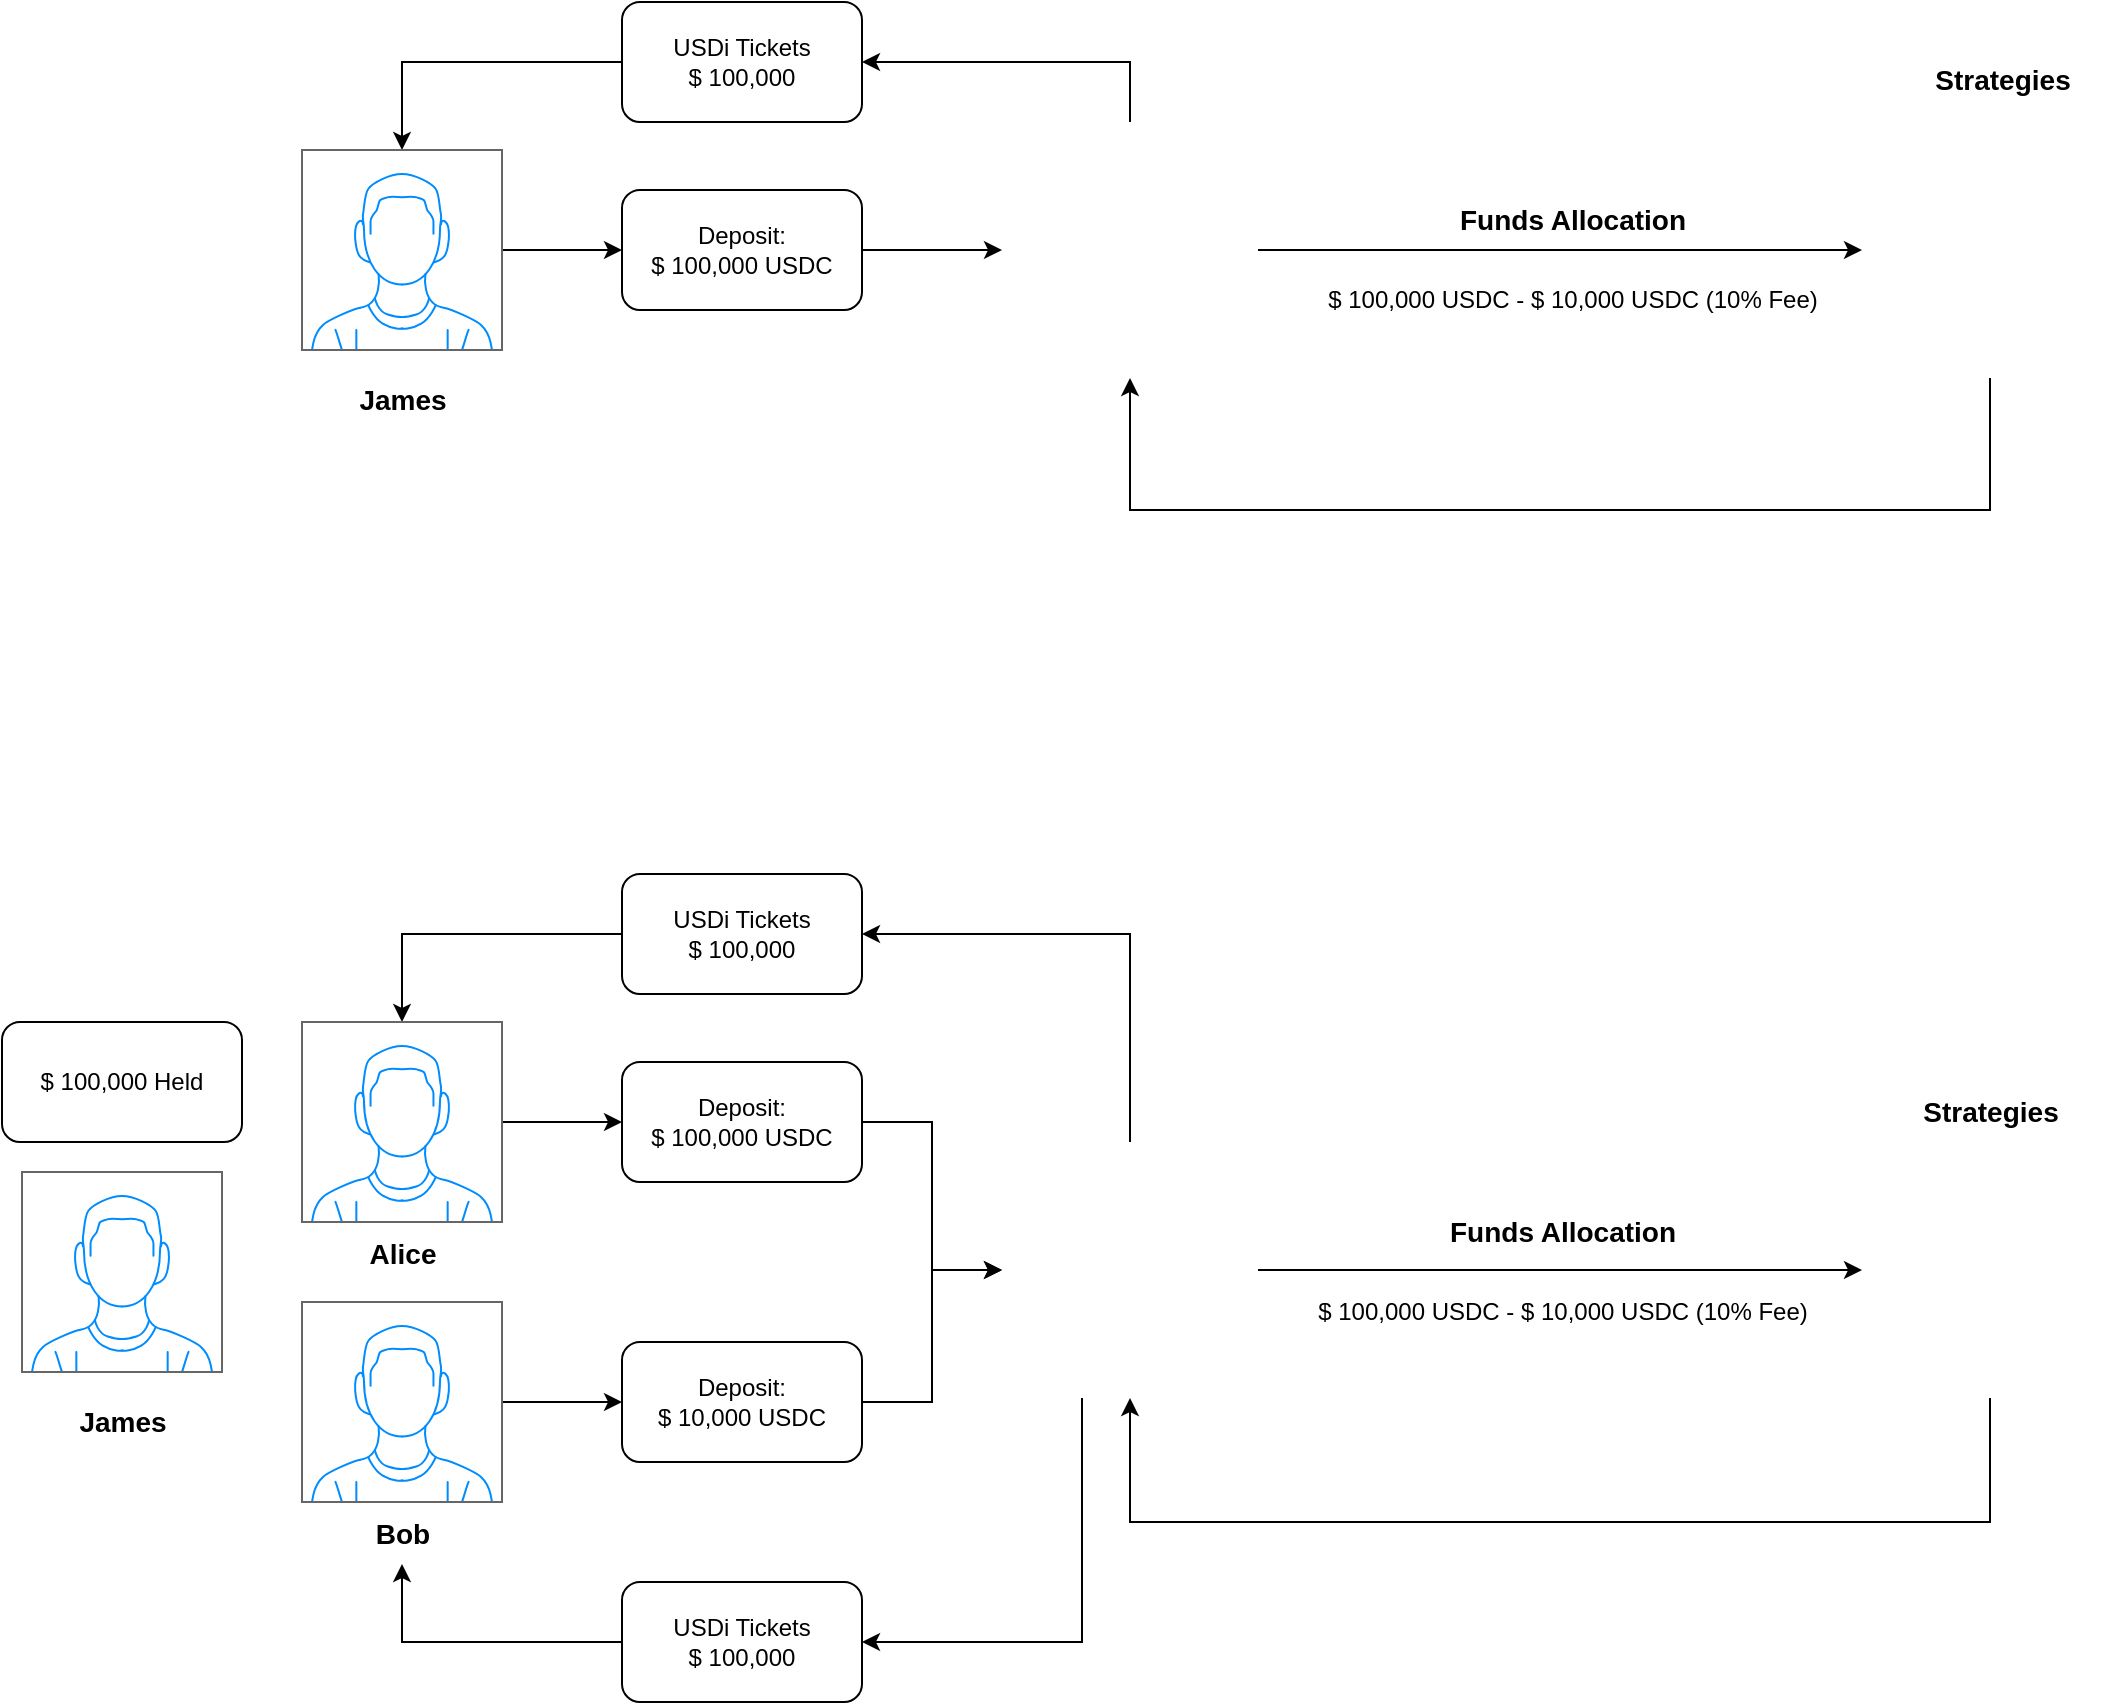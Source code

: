 <mxfile version="20.2.5" type="github">
  <diagram id="_vFJqaGQAh5Z3tcA5GTo" name="Página-1">
    <mxGraphModel dx="2105" dy="1716" grid="1" gridSize="10" guides="1" tooltips="1" connect="1" arrows="1" fold="1" page="1" pageScale="1" pageWidth="827" pageHeight="1169" math="0" shadow="0">
      <root>
        <mxCell id="0" />
        <mxCell id="1" parent="0" />
        <mxCell id="jvoHZDlcRhFGuNJNGTSo-19" value="" style="edgeStyle=orthogonalEdgeStyle;rounded=0;orthogonalLoop=1;jettySize=auto;html=1;" edge="1" parent="1" source="jvoHZDlcRhFGuNJNGTSo-2" target="jvoHZDlcRhFGuNJNGTSo-15">
          <mxGeometry relative="1" as="geometry" />
        </mxCell>
        <mxCell id="jvoHZDlcRhFGuNJNGTSo-2" value="Deposit:&lt;br&gt;$ 100,000 USDC" style="rounded=1;whiteSpace=wrap;html=1;" vertex="1" parent="1">
          <mxGeometry x="250" y="130" width="120" height="60" as="geometry" />
        </mxCell>
        <mxCell id="jvoHZDlcRhFGuNJNGTSo-20" style="edgeStyle=orthogonalEdgeStyle;rounded=0;orthogonalLoop=1;jettySize=auto;html=1;" edge="1" parent="1" source="jvoHZDlcRhFGuNJNGTSo-6" target="jvoHZDlcRhFGuNJNGTSo-10">
          <mxGeometry relative="1" as="geometry" />
        </mxCell>
        <mxCell id="jvoHZDlcRhFGuNJNGTSo-6" value="USDi Tickets&lt;br&gt;$ 100,000" style="rounded=1;whiteSpace=wrap;html=1;" vertex="1" parent="1">
          <mxGeometry x="250" y="36" width="120" height="60" as="geometry" />
        </mxCell>
        <mxCell id="jvoHZDlcRhFGuNJNGTSo-14" value="" style="edgeStyle=orthogonalEdgeStyle;rounded=0;orthogonalLoop=1;jettySize=auto;html=1;" edge="1" parent="1" source="jvoHZDlcRhFGuNJNGTSo-10" target="jvoHZDlcRhFGuNJNGTSo-2">
          <mxGeometry relative="1" as="geometry" />
        </mxCell>
        <mxCell id="jvoHZDlcRhFGuNJNGTSo-10" value="" style="verticalLabelPosition=bottom;shadow=0;dashed=0;align=center;html=1;verticalAlign=top;strokeWidth=1;shape=mxgraph.mockup.containers.userMale;strokeColor=#666666;strokeColor2=#008cff;" vertex="1" parent="1">
          <mxGeometry x="90" y="110" width="100" height="100" as="geometry" />
        </mxCell>
        <mxCell id="jvoHZDlcRhFGuNJNGTSo-18" value="" style="edgeStyle=orthogonalEdgeStyle;rounded=0;orthogonalLoop=1;jettySize=auto;html=1;" edge="1" parent="1" source="jvoHZDlcRhFGuNJNGTSo-15" target="jvoHZDlcRhFGuNJNGTSo-6">
          <mxGeometry relative="1" as="geometry">
            <Array as="points">
              <mxPoint x="504" y="66" />
            </Array>
          </mxGeometry>
        </mxCell>
        <mxCell id="jvoHZDlcRhFGuNJNGTSo-22" value="" style="edgeStyle=orthogonalEdgeStyle;rounded=0;orthogonalLoop=1;jettySize=auto;html=1;" edge="1" parent="1" source="jvoHZDlcRhFGuNJNGTSo-15" target="jvoHZDlcRhFGuNJNGTSo-21">
          <mxGeometry relative="1" as="geometry" />
        </mxCell>
        <mxCell id="jvoHZDlcRhFGuNJNGTSo-51" style="edgeStyle=orthogonalEdgeStyle;rounded=0;orthogonalLoop=1;jettySize=auto;html=1;entryX=1;entryY=0.5;entryDx=0;entryDy=0;fontSize=14;" edge="1" parent="1" source="jvoHZDlcRhFGuNJNGTSo-15" target="jvoHZDlcRhFGuNJNGTSo-50">
          <mxGeometry relative="1" as="geometry">
            <Array as="points">
              <mxPoint x="480" y="420" />
            </Array>
          </mxGeometry>
        </mxCell>
        <mxCell id="jvoHZDlcRhFGuNJNGTSo-15" value="" style="shape=image;html=1;verticalAlign=top;verticalLabelPosition=bottom;labelBackgroundColor=#ffffff;imageAspect=0;aspect=fixed;image=https://cdn3.iconfinder.com/data/icons/finance-152/64/1-128.png" vertex="1" parent="1">
          <mxGeometry x="440" y="170" width="128" height="128" as="geometry" />
        </mxCell>
        <mxCell id="jvoHZDlcRhFGuNJNGTSo-27" style="edgeStyle=orthogonalEdgeStyle;rounded=0;orthogonalLoop=1;jettySize=auto;html=1;entryX=0.5;entryY=1;entryDx=0;entryDy=0;fontSize=14;" edge="1" parent="1" source="jvoHZDlcRhFGuNJNGTSo-21" target="jvoHZDlcRhFGuNJNGTSo-15">
          <mxGeometry relative="1" as="geometry">
            <Array as="points">
              <mxPoint x="934" y="360" />
              <mxPoint x="504" y="360" />
              <mxPoint x="504" y="318" />
            </Array>
          </mxGeometry>
        </mxCell>
        <mxCell id="jvoHZDlcRhFGuNJNGTSo-21" value="" style="shape=image;html=1;verticalAlign=top;verticalLabelPosition=bottom;labelBackgroundColor=#ffffff;imageAspect=0;aspect=fixed;image=https://cdn4.iconfinder.com/data/icons/success-filloutline/64/Income-cash-money-banking-business-128.png" vertex="1" parent="1">
          <mxGeometry x="870" y="170" width="128" height="128" as="geometry" />
        </mxCell>
        <mxCell id="jvoHZDlcRhFGuNJNGTSo-23" value="&lt;b&gt;&lt;font style=&quot;font-size: 14px;&quot;&gt;Funds Allocation&lt;/font&gt;&lt;/b&gt;" style="text;html=1;align=center;verticalAlign=middle;resizable=0;points=[];autosize=1;strokeColor=none;fillColor=none;" vertex="1" parent="1">
          <mxGeometry x="650" y="200" width="140" height="30" as="geometry" />
        </mxCell>
        <mxCell id="jvoHZDlcRhFGuNJNGTSo-25" value="&lt;span style=&quot;&quot;&gt;$ 100,000 USDC - $ 10,000 USDC (10% Fee)&lt;/span&gt;" style="text;html=1;align=center;verticalAlign=middle;resizable=0;points=[];autosize=1;strokeColor=none;fillColor=none;" vertex="1" parent="1">
          <mxGeometry x="585" y="240" width="270" height="30" as="geometry" />
        </mxCell>
        <mxCell id="jvoHZDlcRhFGuNJNGTSo-28" value="&lt;span style=&quot;font-size: 14px;&quot;&gt;&lt;b&gt;Strategies&lt;/b&gt;&lt;/span&gt;" style="text;html=1;align=center;verticalAlign=middle;resizable=0;points=[];autosize=1;strokeColor=none;fillColor=none;" vertex="1" parent="1">
          <mxGeometry x="889" y="140" width="90" height="30" as="geometry" />
        </mxCell>
        <mxCell id="jvoHZDlcRhFGuNJNGTSo-29" value="&lt;b&gt;&lt;font style=&quot;font-size: 14px;&quot;&gt;Alice&lt;/font&gt;&lt;/b&gt;" style="text;html=1;align=center;verticalAlign=middle;resizable=0;points=[];autosize=1;strokeColor=none;fillColor=none;" vertex="1" parent="1">
          <mxGeometry x="110" y="211" width="60" height="30" as="geometry" />
        </mxCell>
        <mxCell id="jvoHZDlcRhFGuNJNGTSo-30" value="" style="edgeStyle=orthogonalEdgeStyle;rounded=0;orthogonalLoop=1;jettySize=auto;html=1;" edge="1" parent="1" source="jvoHZDlcRhFGuNJNGTSo-31" target="jvoHZDlcRhFGuNJNGTSo-38">
          <mxGeometry relative="1" as="geometry" />
        </mxCell>
        <mxCell id="jvoHZDlcRhFGuNJNGTSo-31" value="Deposit:&lt;br&gt;$ 100,000 USDC" style="rounded=1;whiteSpace=wrap;html=1;" vertex="1" parent="1">
          <mxGeometry x="250" y="-306" width="120" height="60" as="geometry" />
        </mxCell>
        <mxCell id="jvoHZDlcRhFGuNJNGTSo-32" style="edgeStyle=orthogonalEdgeStyle;rounded=0;orthogonalLoop=1;jettySize=auto;html=1;" edge="1" parent="1" source="jvoHZDlcRhFGuNJNGTSo-33" target="jvoHZDlcRhFGuNJNGTSo-35">
          <mxGeometry relative="1" as="geometry" />
        </mxCell>
        <mxCell id="jvoHZDlcRhFGuNJNGTSo-33" value="USDi Tickets&lt;br&gt;$ 100,000" style="rounded=1;whiteSpace=wrap;html=1;" vertex="1" parent="1">
          <mxGeometry x="250" y="-400" width="120" height="60" as="geometry" />
        </mxCell>
        <mxCell id="jvoHZDlcRhFGuNJNGTSo-34" value="" style="edgeStyle=orthogonalEdgeStyle;rounded=0;orthogonalLoop=1;jettySize=auto;html=1;" edge="1" parent="1" source="jvoHZDlcRhFGuNJNGTSo-35" target="jvoHZDlcRhFGuNJNGTSo-31">
          <mxGeometry relative="1" as="geometry" />
        </mxCell>
        <mxCell id="jvoHZDlcRhFGuNJNGTSo-35" value="" style="verticalLabelPosition=bottom;shadow=0;dashed=0;align=center;html=1;verticalAlign=top;strokeWidth=1;shape=mxgraph.mockup.containers.userMale;strokeColor=#666666;strokeColor2=#008cff;" vertex="1" parent="1">
          <mxGeometry x="90" y="-326" width="100" height="100" as="geometry" />
        </mxCell>
        <mxCell id="jvoHZDlcRhFGuNJNGTSo-36" value="" style="edgeStyle=orthogonalEdgeStyle;rounded=0;orthogonalLoop=1;jettySize=auto;html=1;" edge="1" parent="1" source="jvoHZDlcRhFGuNJNGTSo-38" target="jvoHZDlcRhFGuNJNGTSo-33">
          <mxGeometry relative="1" as="geometry">
            <Array as="points">
              <mxPoint x="504" y="-370" />
            </Array>
          </mxGeometry>
        </mxCell>
        <mxCell id="jvoHZDlcRhFGuNJNGTSo-37" value="" style="edgeStyle=orthogonalEdgeStyle;rounded=0;orthogonalLoop=1;jettySize=auto;html=1;" edge="1" parent="1" source="jvoHZDlcRhFGuNJNGTSo-38" target="jvoHZDlcRhFGuNJNGTSo-40">
          <mxGeometry relative="1" as="geometry" />
        </mxCell>
        <mxCell id="jvoHZDlcRhFGuNJNGTSo-38" value="" style="shape=image;html=1;verticalAlign=top;verticalLabelPosition=bottom;labelBackgroundColor=#ffffff;imageAspect=0;aspect=fixed;image=https://cdn3.iconfinder.com/data/icons/finance-152/64/1-128.png" vertex="1" parent="1">
          <mxGeometry x="440" y="-340" width="128" height="128" as="geometry" />
        </mxCell>
        <mxCell id="jvoHZDlcRhFGuNJNGTSo-39" style="edgeStyle=orthogonalEdgeStyle;rounded=0;orthogonalLoop=1;jettySize=auto;html=1;entryX=0.5;entryY=1;entryDx=0;entryDy=0;fontSize=14;" edge="1" parent="1" source="jvoHZDlcRhFGuNJNGTSo-40" target="jvoHZDlcRhFGuNJNGTSo-38">
          <mxGeometry relative="1" as="geometry">
            <Array as="points">
              <mxPoint x="934" y="-146" />
              <mxPoint x="504" y="-146" />
            </Array>
          </mxGeometry>
        </mxCell>
        <mxCell id="jvoHZDlcRhFGuNJNGTSo-40" value="" style="shape=image;html=1;verticalAlign=top;verticalLabelPosition=bottom;labelBackgroundColor=#ffffff;imageAspect=0;aspect=fixed;image=https://cdn4.iconfinder.com/data/icons/success-filloutline/64/Income-cash-money-banking-business-128.png" vertex="1" parent="1">
          <mxGeometry x="870" y="-340" width="128" height="128" as="geometry" />
        </mxCell>
        <mxCell id="jvoHZDlcRhFGuNJNGTSo-41" value="&lt;b&gt;&lt;font style=&quot;font-size: 14px;&quot;&gt;Funds Allocation&lt;/font&gt;&lt;/b&gt;" style="text;html=1;align=center;verticalAlign=middle;resizable=0;points=[];autosize=1;strokeColor=none;fillColor=none;" vertex="1" parent="1">
          <mxGeometry x="655" y="-306" width="140" height="30" as="geometry" />
        </mxCell>
        <mxCell id="jvoHZDlcRhFGuNJNGTSo-42" value="&lt;span style=&quot;&quot;&gt;$ 100,000 USDC - $ 10,000 USDC (10% Fee)&lt;/span&gt;" style="text;html=1;align=center;verticalAlign=middle;resizable=0;points=[];autosize=1;strokeColor=none;fillColor=none;" vertex="1" parent="1">
          <mxGeometry x="590" y="-266" width="270" height="30" as="geometry" />
        </mxCell>
        <mxCell id="jvoHZDlcRhFGuNJNGTSo-43" value="&lt;span style=&quot;font-size: 14px;&quot;&gt;&lt;b&gt;Strategies&lt;/b&gt;&lt;/span&gt;" style="text;html=1;align=center;verticalAlign=middle;resizable=0;points=[];autosize=1;strokeColor=none;fillColor=none;" vertex="1" parent="1">
          <mxGeometry x="895" y="-376" width="90" height="30" as="geometry" />
        </mxCell>
        <mxCell id="jvoHZDlcRhFGuNJNGTSo-44" value="&lt;b&gt;&lt;font style=&quot;font-size: 14px;&quot;&gt;James&lt;/font&gt;&lt;/b&gt;" style="text;html=1;align=center;verticalAlign=middle;resizable=0;points=[];autosize=1;strokeColor=none;fillColor=none;" vertex="1" parent="1">
          <mxGeometry x="105" y="-216" width="70" height="30" as="geometry" />
        </mxCell>
        <mxCell id="jvoHZDlcRhFGuNJNGTSo-48" style="edgeStyle=orthogonalEdgeStyle;rounded=0;orthogonalLoop=1;jettySize=auto;html=1;fontSize=14;" edge="1" parent="1" source="jvoHZDlcRhFGuNJNGTSo-45" target="jvoHZDlcRhFGuNJNGTSo-47">
          <mxGeometry relative="1" as="geometry" />
        </mxCell>
        <mxCell id="jvoHZDlcRhFGuNJNGTSo-45" value="" style="verticalLabelPosition=bottom;shadow=0;dashed=0;align=center;html=1;verticalAlign=top;strokeWidth=1;shape=mxgraph.mockup.containers.userMale;strokeColor=#666666;strokeColor2=#008cff;" vertex="1" parent="1">
          <mxGeometry x="90" y="250" width="100" height="100" as="geometry" />
        </mxCell>
        <mxCell id="jvoHZDlcRhFGuNJNGTSo-46" value="&lt;b&gt;&lt;font style=&quot;font-size: 14px;&quot;&gt;Bob&lt;br&gt;&lt;/font&gt;&lt;/b&gt;" style="text;html=1;align=center;verticalAlign=middle;resizable=0;points=[];autosize=1;strokeColor=none;fillColor=none;" vertex="1" parent="1">
          <mxGeometry x="115" y="351" width="50" height="30" as="geometry" />
        </mxCell>
        <mxCell id="jvoHZDlcRhFGuNJNGTSo-49" style="edgeStyle=orthogonalEdgeStyle;rounded=0;orthogonalLoop=1;jettySize=auto;html=1;entryX=0;entryY=0.5;entryDx=0;entryDy=0;fontSize=14;" edge="1" parent="1" source="jvoHZDlcRhFGuNJNGTSo-47" target="jvoHZDlcRhFGuNJNGTSo-15">
          <mxGeometry relative="1" as="geometry" />
        </mxCell>
        <mxCell id="jvoHZDlcRhFGuNJNGTSo-47" value="Deposit:&lt;br&gt;$ 10,000 USDC" style="rounded=1;whiteSpace=wrap;html=1;" vertex="1" parent="1">
          <mxGeometry x="250" y="270" width="120" height="60" as="geometry" />
        </mxCell>
        <mxCell id="jvoHZDlcRhFGuNJNGTSo-52" style="edgeStyle=orthogonalEdgeStyle;rounded=0;orthogonalLoop=1;jettySize=auto;html=1;fontSize=14;" edge="1" parent="1" source="jvoHZDlcRhFGuNJNGTSo-50" target="jvoHZDlcRhFGuNJNGTSo-46">
          <mxGeometry relative="1" as="geometry" />
        </mxCell>
        <mxCell id="jvoHZDlcRhFGuNJNGTSo-50" value="USDi Tickets&lt;br&gt;$ 100,000" style="rounded=1;whiteSpace=wrap;html=1;" vertex="1" parent="1">
          <mxGeometry x="250" y="390" width="120" height="60" as="geometry" />
        </mxCell>
        <mxCell id="jvoHZDlcRhFGuNJNGTSo-53" value="" style="verticalLabelPosition=bottom;shadow=0;dashed=0;align=center;html=1;verticalAlign=top;strokeWidth=1;shape=mxgraph.mockup.containers.userMale;strokeColor=#666666;strokeColor2=#008cff;" vertex="1" parent="1">
          <mxGeometry x="-50" y="185" width="100" height="100" as="geometry" />
        </mxCell>
        <mxCell id="jvoHZDlcRhFGuNJNGTSo-54" value="&lt;b&gt;&lt;font style=&quot;font-size: 14px;&quot;&gt;James&lt;/font&gt;&lt;/b&gt;" style="text;html=1;align=center;verticalAlign=middle;resizable=0;points=[];autosize=1;strokeColor=none;fillColor=none;" vertex="1" parent="1">
          <mxGeometry x="-35" y="295" width="70" height="30" as="geometry" />
        </mxCell>
        <mxCell id="jvoHZDlcRhFGuNJNGTSo-55" value="$ 100,000 Held" style="rounded=1;whiteSpace=wrap;html=1;" vertex="1" parent="1">
          <mxGeometry x="-60" y="110" width="120" height="60" as="geometry" />
        </mxCell>
      </root>
    </mxGraphModel>
  </diagram>
</mxfile>
